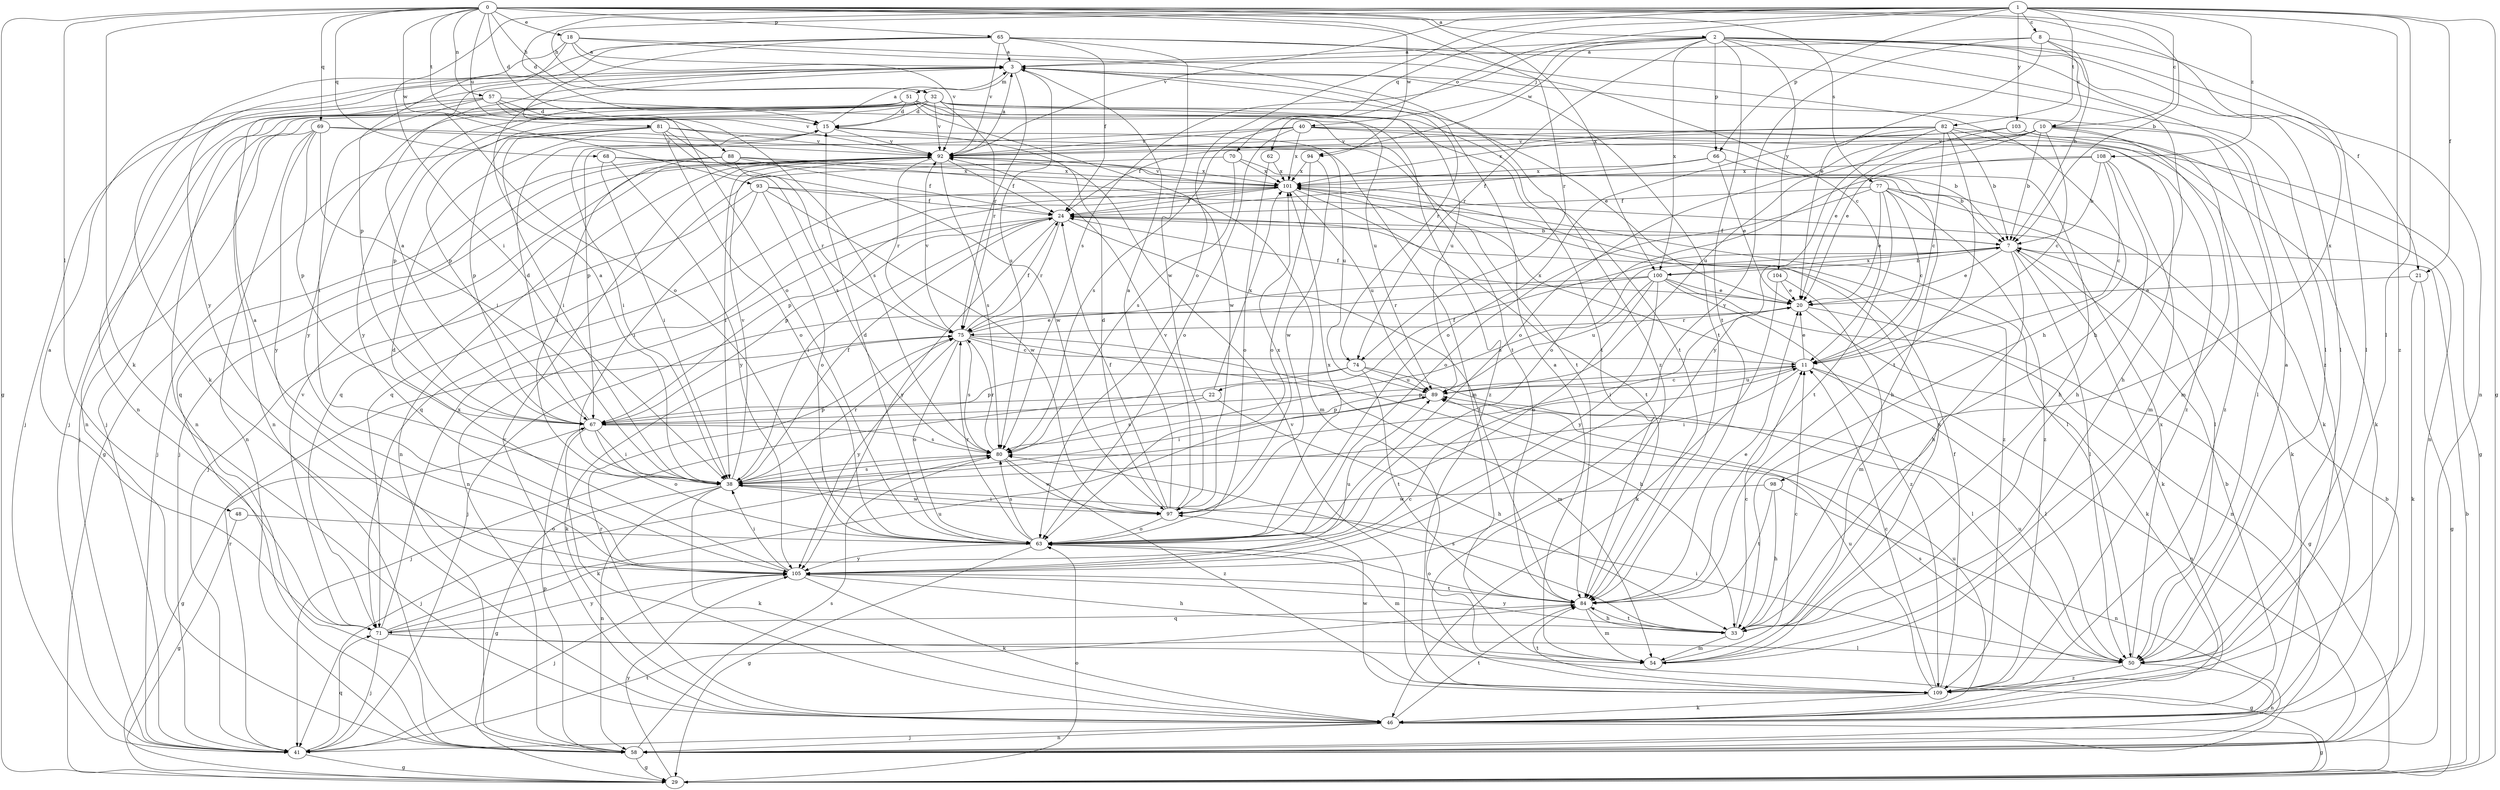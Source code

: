 strict digraph  {
0;
1;
2;
3;
7;
8;
10;
11;
15;
18;
20;
21;
22;
24;
29;
32;
33;
38;
40;
41;
46;
48;
50;
51;
54;
57;
58;
62;
63;
65;
66;
67;
68;
69;
70;
71;
74;
75;
77;
80;
81;
82;
84;
88;
89;
92;
93;
94;
97;
98;
100;
101;
103;
104;
105;
108;
109;
0 -> 2  [label=a];
0 -> 7  [label=b];
0 -> 15  [label=d];
0 -> 18  [label=e];
0 -> 29  [label=g];
0 -> 32  [label=h];
0 -> 46  [label=k];
0 -> 48  [label=l];
0 -> 57  [label=n];
0 -> 65  [label=p];
0 -> 68  [label=q];
0 -> 69  [label=q];
0 -> 74  [label=r];
0 -> 77  [label=s];
0 -> 81  [label=t];
0 -> 88  [label=u];
0 -> 93  [label=w];
0 -> 94  [label=w];
0 -> 98  [label=x];
0 -> 100  [label=x];
1 -> 8  [label=c];
1 -> 10  [label=c];
1 -> 15  [label=d];
1 -> 21  [label=f];
1 -> 29  [label=g];
1 -> 32  [label=h];
1 -> 38  [label=i];
1 -> 50  [label=l];
1 -> 62  [label=o];
1 -> 63  [label=o];
1 -> 66  [label=p];
1 -> 70  [label=q];
1 -> 82  [label=t];
1 -> 92  [label=v];
1 -> 103  [label=y];
1 -> 108  [label=z];
1 -> 109  [label=z];
2 -> 3  [label=a];
2 -> 21  [label=f];
2 -> 33  [label=h];
2 -> 40  [label=j];
2 -> 50  [label=l];
2 -> 58  [label=n];
2 -> 66  [label=p];
2 -> 74  [label=r];
2 -> 80  [label=s];
2 -> 84  [label=t];
2 -> 94  [label=w];
2 -> 100  [label=x];
2 -> 104  [label=y];
2 -> 109  [label=z];
3 -> 51  [label=m];
3 -> 58  [label=n];
3 -> 74  [label=r];
3 -> 75  [label=r];
3 -> 80  [label=s];
3 -> 84  [label=t];
7 -> 20  [label=e];
7 -> 22  [label=f];
7 -> 24  [label=f];
7 -> 33  [label=h];
7 -> 46  [label=k];
7 -> 50  [label=l];
7 -> 80  [label=s];
7 -> 100  [label=x];
8 -> 3  [label=a];
8 -> 7  [label=b];
8 -> 10  [label=c];
8 -> 20  [label=e];
8 -> 50  [label=l];
8 -> 105  [label=y];
10 -> 7  [label=b];
10 -> 11  [label=c];
10 -> 20  [label=e];
10 -> 50  [label=l];
10 -> 54  [label=m];
10 -> 63  [label=o];
10 -> 89  [label=u];
10 -> 92  [label=v];
10 -> 109  [label=z];
11 -> 20  [label=e];
11 -> 38  [label=i];
11 -> 50  [label=l];
11 -> 58  [label=n];
11 -> 67  [label=p];
11 -> 89  [label=u];
11 -> 101  [label=x];
15 -> 3  [label=a];
15 -> 38  [label=i];
15 -> 89  [label=u];
15 -> 92  [label=v];
18 -> 3  [label=a];
18 -> 11  [label=c];
18 -> 46  [label=k];
18 -> 63  [label=o];
18 -> 92  [label=v];
18 -> 109  [label=z];
20 -> 24  [label=f];
20 -> 29  [label=g];
20 -> 38  [label=i];
20 -> 46  [label=k];
20 -> 75  [label=r];
21 -> 20  [label=e];
21 -> 29  [label=g];
21 -> 46  [label=k];
22 -> 33  [label=h];
22 -> 67  [label=p];
22 -> 80  [label=s];
22 -> 101  [label=x];
24 -> 7  [label=b];
24 -> 38  [label=i];
24 -> 58  [label=n];
24 -> 67  [label=p];
24 -> 75  [label=r];
24 -> 84  [label=t];
24 -> 105  [label=y];
29 -> 7  [label=b];
29 -> 63  [label=o];
29 -> 105  [label=y];
32 -> 15  [label=d];
32 -> 20  [label=e];
32 -> 41  [label=j];
32 -> 58  [label=n];
32 -> 67  [label=p];
32 -> 75  [label=r];
32 -> 84  [label=t];
32 -> 89  [label=u];
32 -> 92  [label=v];
32 -> 105  [label=y];
33 -> 11  [label=c];
33 -> 54  [label=m];
33 -> 80  [label=s];
33 -> 84  [label=t];
33 -> 105  [label=y];
38 -> 3  [label=a];
38 -> 24  [label=f];
38 -> 29  [label=g];
38 -> 46  [label=k];
38 -> 58  [label=n];
38 -> 75  [label=r];
38 -> 80  [label=s];
38 -> 92  [label=v];
38 -> 97  [label=w];
40 -> 7  [label=b];
40 -> 29  [label=g];
40 -> 63  [label=o];
40 -> 67  [label=p];
40 -> 80  [label=s];
40 -> 92  [label=v];
40 -> 101  [label=x];
40 -> 109  [label=z];
41 -> 29  [label=g];
41 -> 71  [label=q];
41 -> 75  [label=r];
41 -> 84  [label=t];
46 -> 7  [label=b];
46 -> 29  [label=g];
46 -> 41  [label=j];
46 -> 58  [label=n];
46 -> 75  [label=r];
46 -> 84  [label=t];
46 -> 89  [label=u];
46 -> 92  [label=v];
48 -> 29  [label=g];
48 -> 63  [label=o];
50 -> 3  [label=a];
50 -> 38  [label=i];
50 -> 58  [label=n];
50 -> 80  [label=s];
50 -> 89  [label=u];
50 -> 101  [label=x];
50 -> 109  [label=z];
51 -> 15  [label=d];
51 -> 41  [label=j];
51 -> 58  [label=n];
51 -> 67  [label=p];
51 -> 84  [label=t];
51 -> 89  [label=u];
51 -> 97  [label=w];
51 -> 105  [label=y];
51 -> 109  [label=z];
54 -> 3  [label=a];
54 -> 11  [label=c];
54 -> 101  [label=x];
57 -> 15  [label=d];
57 -> 38  [label=i];
57 -> 41  [label=j];
57 -> 58  [label=n];
57 -> 80  [label=s];
57 -> 84  [label=t];
57 -> 92  [label=v];
58 -> 7  [label=b];
58 -> 29  [label=g];
58 -> 67  [label=p];
58 -> 80  [label=s];
62 -> 63  [label=o];
62 -> 101  [label=x];
63 -> 15  [label=d];
63 -> 29  [label=g];
63 -> 54  [label=m];
63 -> 75  [label=r];
63 -> 80  [label=s];
63 -> 101  [label=x];
63 -> 105  [label=y];
65 -> 3  [label=a];
65 -> 24  [label=f];
65 -> 33  [label=h];
65 -> 50  [label=l];
65 -> 63  [label=o];
65 -> 67  [label=p];
65 -> 92  [label=v];
65 -> 97  [label=w];
65 -> 105  [label=y];
66 -> 7  [label=b];
66 -> 20  [label=e];
66 -> 24  [label=f];
66 -> 101  [label=x];
67 -> 3  [label=a];
67 -> 15  [label=d];
67 -> 29  [label=g];
67 -> 38  [label=i];
67 -> 46  [label=k];
67 -> 63  [label=o];
67 -> 80  [label=s];
68 -> 33  [label=h];
68 -> 38  [label=i];
68 -> 101  [label=x];
68 -> 105  [label=y];
69 -> 38  [label=i];
69 -> 41  [label=j];
69 -> 58  [label=n];
69 -> 67  [label=p];
69 -> 84  [label=t];
69 -> 92  [label=v];
69 -> 105  [label=y];
70 -> 33  [label=h];
70 -> 71  [label=q];
70 -> 80  [label=s];
70 -> 101  [label=x];
71 -> 3  [label=a];
71 -> 11  [label=c];
71 -> 29  [label=g];
71 -> 41  [label=j];
71 -> 50  [label=l];
71 -> 89  [label=u];
71 -> 92  [label=v];
71 -> 101  [label=x];
71 -> 105  [label=y];
74 -> 41  [label=j];
74 -> 50  [label=l];
74 -> 67  [label=p];
74 -> 84  [label=t];
74 -> 89  [label=u];
75 -> 11  [label=c];
75 -> 20  [label=e];
75 -> 24  [label=f];
75 -> 33  [label=h];
75 -> 46  [label=k];
75 -> 54  [label=m];
75 -> 63  [label=o];
75 -> 80  [label=s];
75 -> 92  [label=v];
75 -> 105  [label=y];
77 -> 11  [label=c];
77 -> 20  [label=e];
77 -> 24  [label=f];
77 -> 46  [label=k];
77 -> 50  [label=l];
77 -> 63  [label=o];
77 -> 84  [label=t];
77 -> 109  [label=z];
80 -> 38  [label=i];
80 -> 41  [label=j];
80 -> 75  [label=r];
80 -> 97  [label=w];
80 -> 109  [label=z];
81 -> 29  [label=g];
81 -> 38  [label=i];
81 -> 54  [label=m];
81 -> 63  [label=o];
81 -> 67  [label=p];
81 -> 80  [label=s];
81 -> 92  [label=v];
81 -> 97  [label=w];
82 -> 7  [label=b];
82 -> 11  [label=c];
82 -> 24  [label=f];
82 -> 33  [label=h];
82 -> 46  [label=k];
82 -> 63  [label=o];
82 -> 84  [label=t];
82 -> 92  [label=v];
82 -> 105  [label=y];
84 -> 20  [label=e];
84 -> 33  [label=h];
84 -> 54  [label=m];
84 -> 63  [label=o];
84 -> 71  [label=q];
88 -> 24  [label=f];
88 -> 38  [label=i];
88 -> 41  [label=j];
88 -> 54  [label=m];
88 -> 71  [label=q];
88 -> 75  [label=r];
88 -> 101  [label=x];
89 -> 11  [label=c];
89 -> 38  [label=i];
89 -> 67  [label=p];
92 -> 3  [label=a];
92 -> 24  [label=f];
92 -> 38  [label=i];
92 -> 41  [label=j];
92 -> 58  [label=n];
92 -> 71  [label=q];
92 -> 75  [label=r];
92 -> 80  [label=s];
92 -> 101  [label=x];
93 -> 24  [label=f];
93 -> 38  [label=i];
93 -> 41  [label=j];
93 -> 50  [label=l];
93 -> 63  [label=o];
93 -> 97  [label=w];
94 -> 63  [label=o];
94 -> 97  [label=w];
94 -> 101  [label=x];
97 -> 3  [label=a];
97 -> 15  [label=d];
97 -> 24  [label=f];
97 -> 38  [label=i];
97 -> 63  [label=o];
97 -> 92  [label=v];
97 -> 101  [label=x];
98 -> 33  [label=h];
98 -> 58  [label=n];
98 -> 84  [label=t];
98 -> 97  [label=w];
100 -> 7  [label=b];
100 -> 20  [label=e];
100 -> 41  [label=j];
100 -> 58  [label=n];
100 -> 63  [label=o];
100 -> 75  [label=r];
100 -> 89  [label=u];
100 -> 105  [label=y];
100 -> 109  [label=z];
101 -> 24  [label=f];
101 -> 67  [label=p];
101 -> 71  [label=q];
101 -> 84  [label=t];
101 -> 89  [label=u];
101 -> 92  [label=v];
101 -> 109  [label=z];
103 -> 20  [label=e];
103 -> 46  [label=k];
103 -> 58  [label=n];
103 -> 92  [label=v];
103 -> 101  [label=x];
104 -> 20  [label=e];
104 -> 46  [label=k];
104 -> 54  [label=m];
105 -> 3  [label=a];
105 -> 15  [label=d];
105 -> 33  [label=h];
105 -> 38  [label=i];
105 -> 41  [label=j];
105 -> 46  [label=k];
105 -> 84  [label=t];
105 -> 89  [label=u];
108 -> 7  [label=b];
108 -> 11  [label=c];
108 -> 33  [label=h];
108 -> 54  [label=m];
108 -> 63  [label=o];
108 -> 101  [label=x];
109 -> 11  [label=c];
109 -> 24  [label=f];
109 -> 46  [label=k];
109 -> 84  [label=t];
109 -> 89  [label=u];
109 -> 92  [label=v];
109 -> 97  [label=w];
}
